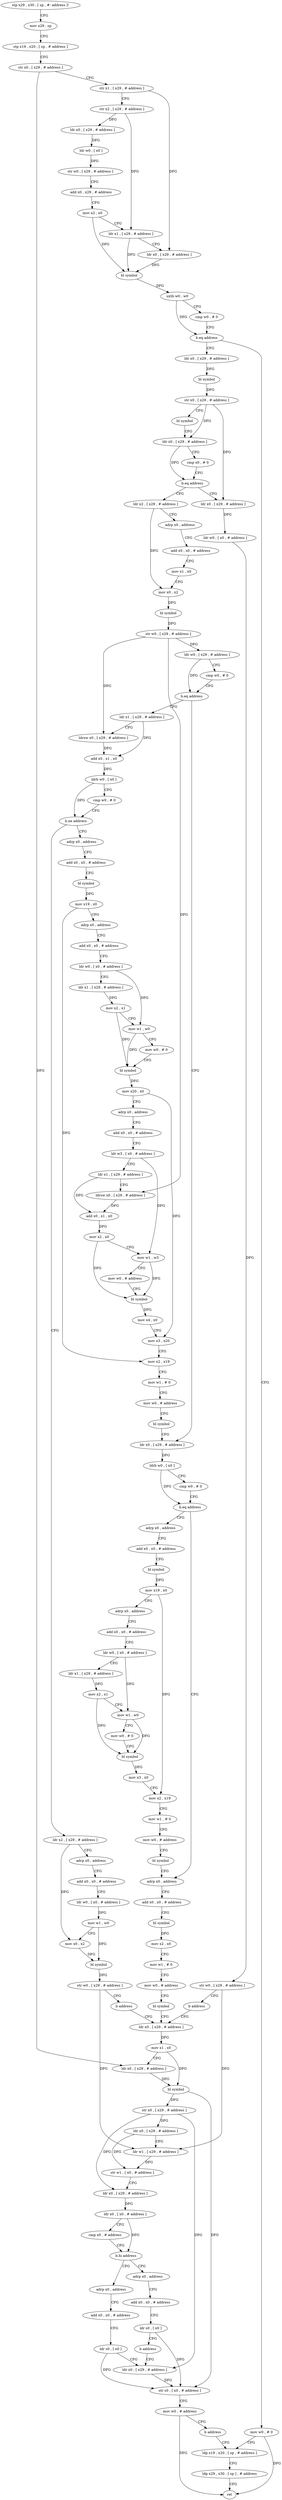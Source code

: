 digraph "func" {
"4266740" [label = "stp x29 , x30 , [ sp , #- address ]!" ]
"4266744" [label = "mov x29 , sp" ]
"4266748" [label = "stp x19 , x20 , [ sp , # address ]" ]
"4266752" [label = "str x0 , [ x29 , # address ]" ]
"4266756" [label = "str x1 , [ x29 , # address ]" ]
"4266760" [label = "str x2 , [ x29 , # address ]" ]
"4266764" [label = "ldr x0 , [ x29 , # address ]" ]
"4266768" [label = "ldr w0 , [ x0 ]" ]
"4266772" [label = "str w0 , [ x29 , # address ]" ]
"4266776" [label = "add x0 , x29 , # address" ]
"4266780" [label = "mov x2 , x0" ]
"4266784" [label = "ldr x1 , [ x29 , # address ]" ]
"4266788" [label = "ldr x0 , [ x29 , # address ]" ]
"4266792" [label = "bl symbol" ]
"4266796" [label = "uxtb w0 , w0" ]
"4266800" [label = "cmp w0 , # 0" ]
"4266804" [label = "b.eq address" ]
"4267272" [label = "mov w0 , # 0" ]
"4266808" [label = "ldr x0 , [ x29 , # address ]" ]
"4267276" [label = "ldp x19 , x20 , [ sp , # address ]" ]
"4266812" [label = "bl symbol" ]
"4266816" [label = "str x0 , [ x29 , # address ]" ]
"4266820" [label = "bl symbol" ]
"4266824" [label = "ldr x0 , [ x29 , # address ]" ]
"4266828" [label = "cmp x0 , # 0" ]
"4266832" [label = "b.eq address" ]
"4266852" [label = "ldr x2 , [ x29 , # address ]" ]
"4266836" [label = "ldr x0 , [ x29 , # address ]" ]
"4266856" [label = "adrp x0 , address" ]
"4266860" [label = "add x0 , x0 , # address" ]
"4266864" [label = "mov x1 , x0" ]
"4266868" [label = "mov x0 , x2" ]
"4266872" [label = "bl symbol" ]
"4266876" [label = "str w0 , [ x29 , # address ]" ]
"4266880" [label = "ldr w0 , [ x29 , # address ]" ]
"4266884" [label = "cmp w0 , # 0" ]
"4266888" [label = "b.eq address" ]
"4267068" [label = "ldr x0 , [ x29 , # address ]" ]
"4266892" [label = "ldr x1 , [ x29 , # address ]" ]
"4266840" [label = "ldr w0 , [ x0 , # address ]" ]
"4266844" [label = "str w0 , [ x29 , # address ]" ]
"4266848" [label = "b address" ]
"4267180" [label = "ldr x0 , [ x29 , # address ]" ]
"4267072" [label = "ldrb w0 , [ x0 ]" ]
"4267076" [label = "cmp w0 , # 0" ]
"4267080" [label = "b.eq address" ]
"4267152" [label = "adrp x0 , address" ]
"4267084" [label = "adrp x0 , address" ]
"4266896" [label = "ldrsw x0 , [ x29 , # address ]" ]
"4266900" [label = "add x0 , x1 , x0" ]
"4266904" [label = "ldrb w0 , [ x0 ]" ]
"4266908" [label = "cmp w0 , # 0" ]
"4266912" [label = "b.ne address" ]
"4266952" [label = "adrp x0 , address" ]
"4266916" [label = "ldr x2 , [ x29 , # address ]" ]
"4267184" [label = "mov x1 , x0" ]
"4267188" [label = "ldr x0 , [ x29 , # address ]" ]
"4267192" [label = "bl symbol" ]
"4267196" [label = "str x0 , [ x29 , # address ]" ]
"4267200" [label = "ldr x0 , [ x29 , # address ]" ]
"4267204" [label = "ldr w1 , [ x29 , # address ]" ]
"4267208" [label = "str w1 , [ x0 , # address ]" ]
"4267212" [label = "ldr x0 , [ x29 , # address ]" ]
"4267216" [label = "ldr x0 , [ x0 , # address ]" ]
"4267220" [label = "cmp x0 , # address" ]
"4267224" [label = "b.hi address" ]
"4267244" [label = "adrp x0 , address" ]
"4267228" [label = "adrp x0 , address" ]
"4267156" [label = "add x0 , x0 , # address" ]
"4267160" [label = "bl symbol" ]
"4267164" [label = "mov x2 , x0" ]
"4267168" [label = "mov w1 , # 0" ]
"4267172" [label = "mov w0 , # address" ]
"4267176" [label = "bl symbol" ]
"4267088" [label = "add x0 , x0 , # address" ]
"4267092" [label = "bl symbol" ]
"4267096" [label = "mov x19 , x0" ]
"4267100" [label = "adrp x0 , address" ]
"4267104" [label = "add x0 , x0 , # address" ]
"4267108" [label = "ldr w0 , [ x0 , # address ]" ]
"4267112" [label = "ldr x1 , [ x29 , # address ]" ]
"4267116" [label = "mov x2 , x1" ]
"4267120" [label = "mov w1 , w0" ]
"4267124" [label = "mov w0 , # 0" ]
"4267128" [label = "bl symbol" ]
"4267132" [label = "mov x3 , x0" ]
"4267136" [label = "mov x2 , x19" ]
"4267140" [label = "mov w1 , # 0" ]
"4267144" [label = "mov w0 , # address" ]
"4267148" [label = "bl symbol" ]
"4266956" [label = "add x0 , x0 , # address" ]
"4266960" [label = "bl symbol" ]
"4266964" [label = "mov x19 , x0" ]
"4266968" [label = "adrp x0 , address" ]
"4266972" [label = "add x0 , x0 , # address" ]
"4266976" [label = "ldr w0 , [ x0 , # address ]" ]
"4266980" [label = "ldr x1 , [ x29 , # address ]" ]
"4266984" [label = "mov x2 , x1" ]
"4266988" [label = "mov w1 , w0" ]
"4266992" [label = "mov w0 , # 0" ]
"4266996" [label = "bl symbol" ]
"4267000" [label = "mov x20 , x0" ]
"4267004" [label = "adrp x0 , address" ]
"4267008" [label = "add x0 , x0 , # address" ]
"4267012" [label = "ldr w3 , [ x0 , # address ]" ]
"4267016" [label = "ldr x1 , [ x29 , # address ]" ]
"4267020" [label = "ldrsw x0 , [ x29 , # address ]" ]
"4267024" [label = "add x0 , x1 , x0" ]
"4267028" [label = "mov x2 , x0" ]
"4267032" [label = "mov w1 , w3" ]
"4267036" [label = "mov w0 , # address" ]
"4267040" [label = "bl symbol" ]
"4267044" [label = "mov x4 , x0" ]
"4267048" [label = "mov x3 , x20" ]
"4267052" [label = "mov x2 , x19" ]
"4267056" [label = "mov w1 , # 0" ]
"4267060" [label = "mov w0 , # address" ]
"4267064" [label = "bl symbol" ]
"4266920" [label = "adrp x0 , address" ]
"4266924" [label = "add x0 , x0 , # address" ]
"4266928" [label = "ldr w0 , [ x0 , # address ]" ]
"4266932" [label = "mov w1 , w0" ]
"4266936" [label = "mov x0 , x2" ]
"4266940" [label = "bl symbol" ]
"4266944" [label = "str w0 , [ x29 , # address ]" ]
"4266948" [label = "b address" ]
"4267248" [label = "add x0 , x0 , # address" ]
"4267252" [label = "ldr s0 , [ x0 ]" ]
"4267256" [label = "ldr x0 , [ x29 , # address ]" ]
"4267232" [label = "add x0 , x0 , # address" ]
"4267236" [label = "ldr s0 , [ x0 ]" ]
"4267240" [label = "b address" ]
"4267280" [label = "ldp x29 , x30 , [ sp ] , # address" ]
"4267284" [label = "ret" ]
"4267260" [label = "str s0 , [ x0 , # address ]" ]
"4267264" [label = "mov w0 , # address" ]
"4267268" [label = "b address" ]
"4266740" -> "4266744" [ label = "CFG" ]
"4266744" -> "4266748" [ label = "CFG" ]
"4266748" -> "4266752" [ label = "CFG" ]
"4266752" -> "4266756" [ label = "CFG" ]
"4266752" -> "4267188" [ label = "DFG" ]
"4266756" -> "4266760" [ label = "CFG" ]
"4266756" -> "4266788" [ label = "DFG" ]
"4266760" -> "4266764" [ label = "DFG" ]
"4266760" -> "4266784" [ label = "DFG" ]
"4266764" -> "4266768" [ label = "DFG" ]
"4266768" -> "4266772" [ label = "DFG" ]
"4266772" -> "4266776" [ label = "CFG" ]
"4266776" -> "4266780" [ label = "CFG" ]
"4266780" -> "4266784" [ label = "CFG" ]
"4266780" -> "4266792" [ label = "DFG" ]
"4266784" -> "4266788" [ label = "CFG" ]
"4266784" -> "4266792" [ label = "DFG" ]
"4266788" -> "4266792" [ label = "DFG" ]
"4266792" -> "4266796" [ label = "DFG" ]
"4266796" -> "4266800" [ label = "CFG" ]
"4266796" -> "4266804" [ label = "DFG" ]
"4266800" -> "4266804" [ label = "CFG" ]
"4266804" -> "4267272" [ label = "CFG" ]
"4266804" -> "4266808" [ label = "CFG" ]
"4267272" -> "4267276" [ label = "CFG" ]
"4267272" -> "4267284" [ label = "DFG" ]
"4266808" -> "4266812" [ label = "DFG" ]
"4267276" -> "4267280" [ label = "CFG" ]
"4266812" -> "4266816" [ label = "DFG" ]
"4266816" -> "4266820" [ label = "CFG" ]
"4266816" -> "4266824" [ label = "DFG" ]
"4266816" -> "4266836" [ label = "DFG" ]
"4266820" -> "4266824" [ label = "CFG" ]
"4266824" -> "4266828" [ label = "CFG" ]
"4266824" -> "4266832" [ label = "DFG" ]
"4266828" -> "4266832" [ label = "CFG" ]
"4266832" -> "4266852" [ label = "CFG" ]
"4266832" -> "4266836" [ label = "CFG" ]
"4266852" -> "4266856" [ label = "CFG" ]
"4266852" -> "4266868" [ label = "DFG" ]
"4266836" -> "4266840" [ label = "DFG" ]
"4266856" -> "4266860" [ label = "CFG" ]
"4266860" -> "4266864" [ label = "CFG" ]
"4266864" -> "4266868" [ label = "CFG" ]
"4266868" -> "4266872" [ label = "DFG" ]
"4266872" -> "4266876" [ label = "DFG" ]
"4266876" -> "4266880" [ label = "DFG" ]
"4266876" -> "4266896" [ label = "DFG" ]
"4266876" -> "4267020" [ label = "DFG" ]
"4266880" -> "4266884" [ label = "CFG" ]
"4266880" -> "4266888" [ label = "DFG" ]
"4266884" -> "4266888" [ label = "CFG" ]
"4266888" -> "4267068" [ label = "CFG" ]
"4266888" -> "4266892" [ label = "CFG" ]
"4267068" -> "4267072" [ label = "DFG" ]
"4266892" -> "4266896" [ label = "CFG" ]
"4266892" -> "4266900" [ label = "DFG" ]
"4266840" -> "4266844" [ label = "DFG" ]
"4266844" -> "4266848" [ label = "CFG" ]
"4266844" -> "4267204" [ label = "DFG" ]
"4266848" -> "4267180" [ label = "CFG" ]
"4267180" -> "4267184" [ label = "DFG" ]
"4267072" -> "4267076" [ label = "CFG" ]
"4267072" -> "4267080" [ label = "DFG" ]
"4267076" -> "4267080" [ label = "CFG" ]
"4267080" -> "4267152" [ label = "CFG" ]
"4267080" -> "4267084" [ label = "CFG" ]
"4267152" -> "4267156" [ label = "CFG" ]
"4267084" -> "4267088" [ label = "CFG" ]
"4266896" -> "4266900" [ label = "DFG" ]
"4266900" -> "4266904" [ label = "DFG" ]
"4266904" -> "4266908" [ label = "CFG" ]
"4266904" -> "4266912" [ label = "DFG" ]
"4266908" -> "4266912" [ label = "CFG" ]
"4266912" -> "4266952" [ label = "CFG" ]
"4266912" -> "4266916" [ label = "CFG" ]
"4266952" -> "4266956" [ label = "CFG" ]
"4266916" -> "4266920" [ label = "CFG" ]
"4266916" -> "4266936" [ label = "DFG" ]
"4267184" -> "4267188" [ label = "CFG" ]
"4267184" -> "4267192" [ label = "DFG" ]
"4267188" -> "4267192" [ label = "DFG" ]
"4267192" -> "4267196" [ label = "DFG" ]
"4267192" -> "4267260" [ label = "DFG" ]
"4267196" -> "4267200" [ label = "DFG" ]
"4267196" -> "4267212" [ label = "DFG" ]
"4267196" -> "4267256" [ label = "DFG" ]
"4267200" -> "4267204" [ label = "CFG" ]
"4267200" -> "4267208" [ label = "DFG" ]
"4267204" -> "4267208" [ label = "DFG" ]
"4267208" -> "4267212" [ label = "CFG" ]
"4267212" -> "4267216" [ label = "DFG" ]
"4267216" -> "4267220" [ label = "CFG" ]
"4267216" -> "4267224" [ label = "DFG" ]
"4267220" -> "4267224" [ label = "CFG" ]
"4267224" -> "4267244" [ label = "CFG" ]
"4267224" -> "4267228" [ label = "CFG" ]
"4267244" -> "4267248" [ label = "CFG" ]
"4267228" -> "4267232" [ label = "CFG" ]
"4267156" -> "4267160" [ label = "CFG" ]
"4267160" -> "4267164" [ label = "DFG" ]
"4267164" -> "4267168" [ label = "CFG" ]
"4267168" -> "4267172" [ label = "CFG" ]
"4267172" -> "4267176" [ label = "CFG" ]
"4267176" -> "4267180" [ label = "CFG" ]
"4267088" -> "4267092" [ label = "CFG" ]
"4267092" -> "4267096" [ label = "DFG" ]
"4267096" -> "4267100" [ label = "CFG" ]
"4267096" -> "4267136" [ label = "DFG" ]
"4267100" -> "4267104" [ label = "CFG" ]
"4267104" -> "4267108" [ label = "CFG" ]
"4267108" -> "4267112" [ label = "CFG" ]
"4267108" -> "4267120" [ label = "DFG" ]
"4267112" -> "4267116" [ label = "DFG" ]
"4267116" -> "4267120" [ label = "CFG" ]
"4267116" -> "4267128" [ label = "DFG" ]
"4267120" -> "4267124" [ label = "CFG" ]
"4267120" -> "4267128" [ label = "DFG" ]
"4267124" -> "4267128" [ label = "CFG" ]
"4267128" -> "4267132" [ label = "DFG" ]
"4267132" -> "4267136" [ label = "CFG" ]
"4267136" -> "4267140" [ label = "CFG" ]
"4267140" -> "4267144" [ label = "CFG" ]
"4267144" -> "4267148" [ label = "CFG" ]
"4267148" -> "4267152" [ label = "CFG" ]
"4266956" -> "4266960" [ label = "CFG" ]
"4266960" -> "4266964" [ label = "DFG" ]
"4266964" -> "4266968" [ label = "CFG" ]
"4266964" -> "4267052" [ label = "DFG" ]
"4266968" -> "4266972" [ label = "CFG" ]
"4266972" -> "4266976" [ label = "CFG" ]
"4266976" -> "4266980" [ label = "CFG" ]
"4266976" -> "4266988" [ label = "DFG" ]
"4266980" -> "4266984" [ label = "DFG" ]
"4266984" -> "4266988" [ label = "CFG" ]
"4266984" -> "4266996" [ label = "DFG" ]
"4266988" -> "4266992" [ label = "CFG" ]
"4266988" -> "4266996" [ label = "DFG" ]
"4266992" -> "4266996" [ label = "CFG" ]
"4266996" -> "4267000" [ label = "DFG" ]
"4267000" -> "4267004" [ label = "CFG" ]
"4267000" -> "4267048" [ label = "DFG" ]
"4267004" -> "4267008" [ label = "CFG" ]
"4267008" -> "4267012" [ label = "CFG" ]
"4267012" -> "4267016" [ label = "CFG" ]
"4267012" -> "4267032" [ label = "DFG" ]
"4267016" -> "4267020" [ label = "CFG" ]
"4267016" -> "4267024" [ label = "DFG" ]
"4267020" -> "4267024" [ label = "DFG" ]
"4267024" -> "4267028" [ label = "DFG" ]
"4267028" -> "4267032" [ label = "CFG" ]
"4267028" -> "4267040" [ label = "DFG" ]
"4267032" -> "4267036" [ label = "CFG" ]
"4267032" -> "4267040" [ label = "DFG" ]
"4267036" -> "4267040" [ label = "CFG" ]
"4267040" -> "4267044" [ label = "DFG" ]
"4267044" -> "4267048" [ label = "CFG" ]
"4267048" -> "4267052" [ label = "CFG" ]
"4267052" -> "4267056" [ label = "CFG" ]
"4267056" -> "4267060" [ label = "CFG" ]
"4267060" -> "4267064" [ label = "CFG" ]
"4267064" -> "4267068" [ label = "CFG" ]
"4266920" -> "4266924" [ label = "CFG" ]
"4266924" -> "4266928" [ label = "CFG" ]
"4266928" -> "4266932" [ label = "DFG" ]
"4266932" -> "4266936" [ label = "CFG" ]
"4266932" -> "4266940" [ label = "DFG" ]
"4266936" -> "4266940" [ label = "DFG" ]
"4266940" -> "4266944" [ label = "DFG" ]
"4266944" -> "4266948" [ label = "CFG" ]
"4266944" -> "4267204" [ label = "DFG" ]
"4266948" -> "4267180" [ label = "CFG" ]
"4267248" -> "4267252" [ label = "CFG" ]
"4267252" -> "4267256" [ label = "CFG" ]
"4267252" -> "4267260" [ label = "DFG" ]
"4267256" -> "4267260" [ label = "DFG" ]
"4267232" -> "4267236" [ label = "CFG" ]
"4267236" -> "4267240" [ label = "CFG" ]
"4267236" -> "4267260" [ label = "DFG" ]
"4267240" -> "4267256" [ label = "CFG" ]
"4267280" -> "4267284" [ label = "CFG" ]
"4267260" -> "4267264" [ label = "CFG" ]
"4267264" -> "4267268" [ label = "CFG" ]
"4267264" -> "4267284" [ label = "DFG" ]
"4267268" -> "4267276" [ label = "CFG" ]
}
